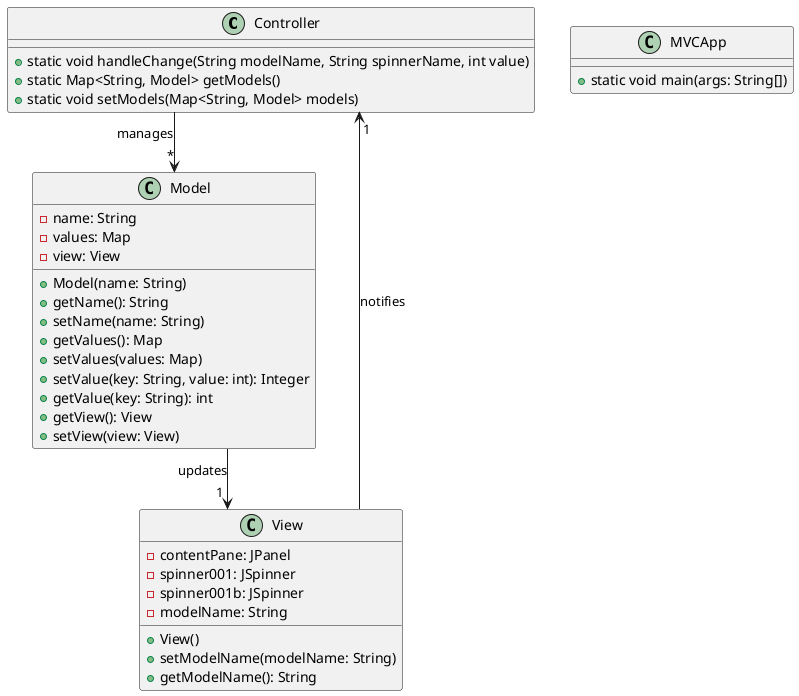 @startuml

skinparam linetype ortho

class Controller {
    +static void handleChange(String modelName, String spinnerName, int value)
    +static Map<String, Model> getModels()
    +static void setModels(Map<String, Model> models)
}

class Model {
    - name: String
    - values: Map
    - view: View
    +Model(name: String)
    +getName(): String
    +setName(name: String)
    +getValues(): Map
    +setValues(values: Map)
    +setValue(key: String, value: int): Integer
    +getValue(key: String): int
    +getView(): View
    +setView(view: View)
}

class View {
    - contentPane: JPanel
    - spinner001: JSpinner
    - spinner001b: JSpinner
    - modelName: String
    +View()
    +setModelName(modelName: String)
    +getModelName(): String
}

class MVCApp {
    +static void main(args: String[])
}

Controller --> "*" Model : manages
Model --> "1" View : updates
View --> "1" Controller : notifies

@enduml
